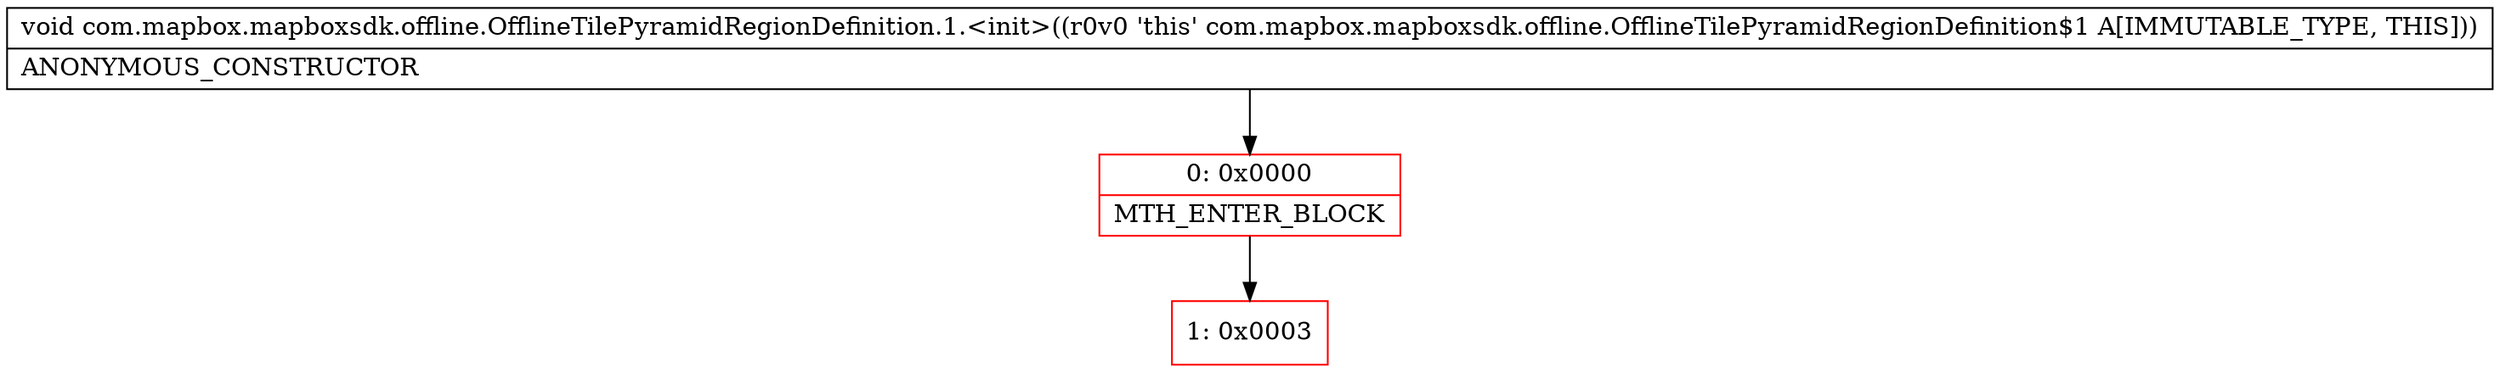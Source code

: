 digraph "CFG forcom.mapbox.mapboxsdk.offline.OfflineTilePyramidRegionDefinition.1.\<init\>()V" {
subgraph cluster_Region_773368871 {
label = "R(0)";
node [shape=record,color=blue];
}
Node_0 [shape=record,color=red,label="{0\:\ 0x0000|MTH_ENTER_BLOCK\l}"];
Node_1 [shape=record,color=red,label="{1\:\ 0x0003}"];
MethodNode[shape=record,label="{void com.mapbox.mapboxsdk.offline.OfflineTilePyramidRegionDefinition.1.\<init\>((r0v0 'this' com.mapbox.mapboxsdk.offline.OfflineTilePyramidRegionDefinition$1 A[IMMUTABLE_TYPE, THIS]))  | ANONYMOUS_CONSTRUCTOR\l}"];
MethodNode -> Node_0;
Node_0 -> Node_1;
}

